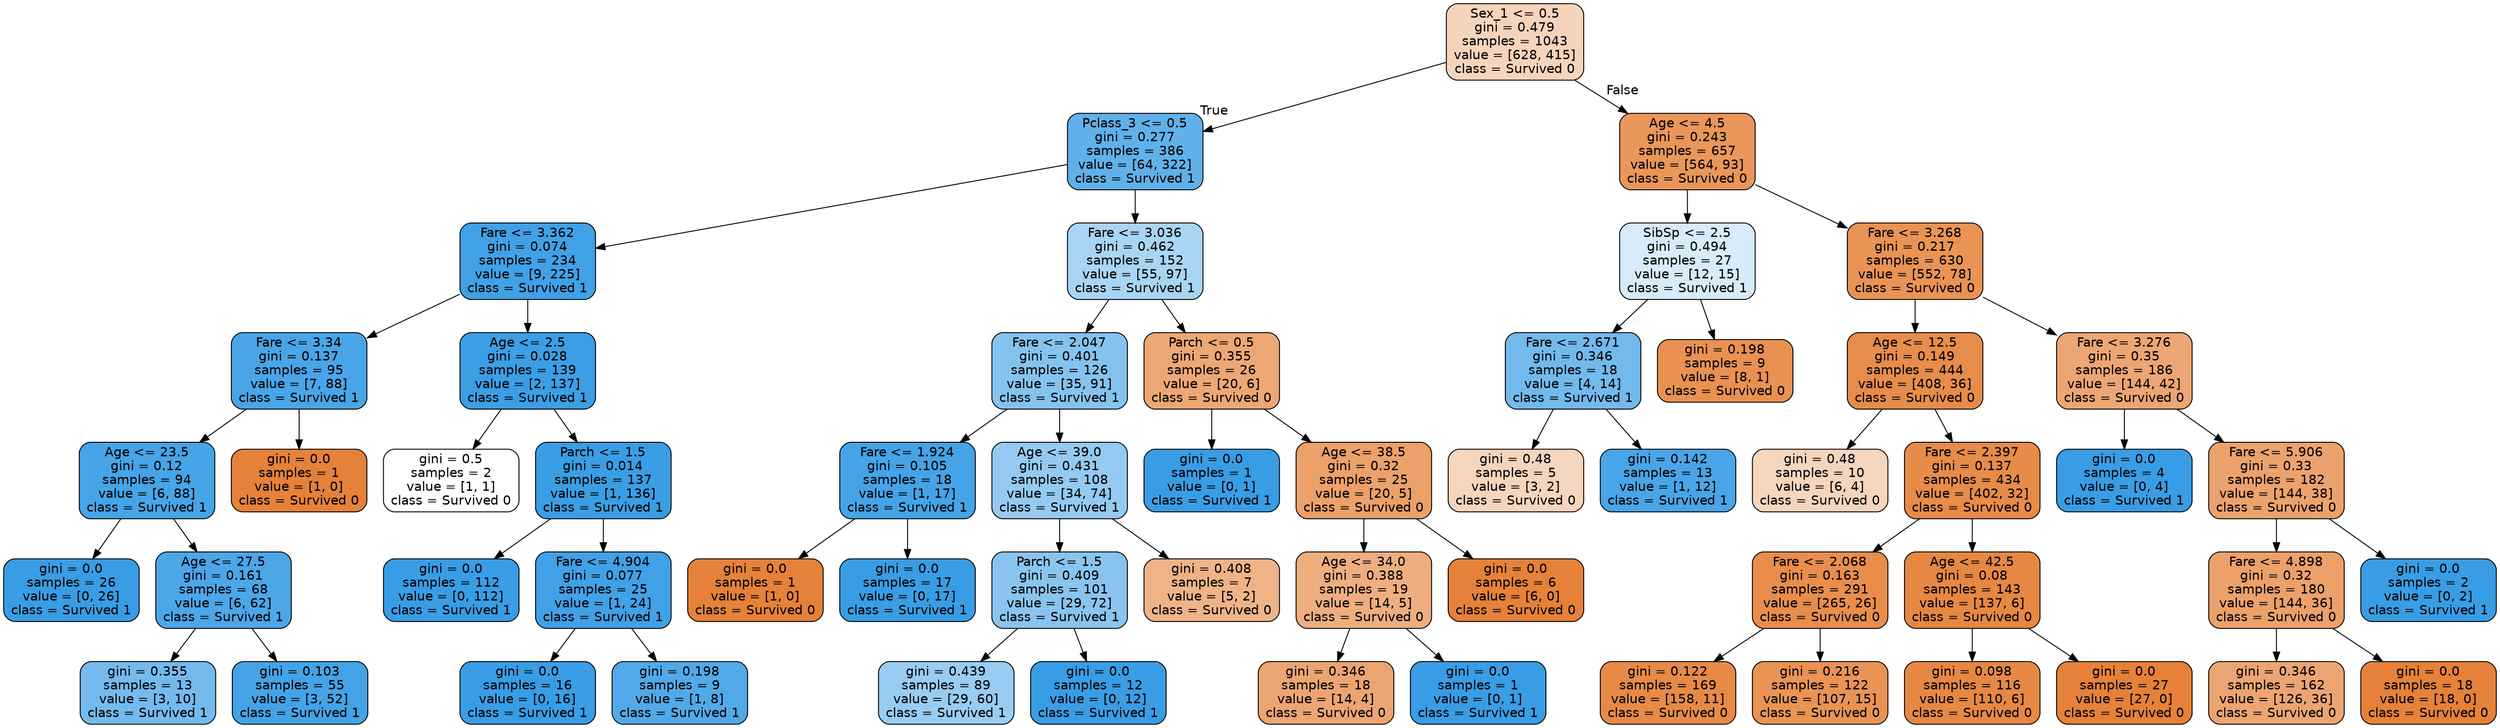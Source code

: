 digraph Tree {
node [shape=box, style="filled, rounded", color="black", fontname=helvetica] ;
edge [fontname=helvetica] ;
0 [label="Sex_1 <= 0.5\ngini = 0.479\nsamples = 1043\nvalue = [628, 415]\nclass = Survived 0", fillcolor="#f6d4bc"] ;
1 [label="Pclass_3 <= 0.5\ngini = 0.277\nsamples = 386\nvalue = [64, 322]\nclass = Survived 1", fillcolor="#60b0ea"] ;
0 -> 1 [labeldistance=2.5, labelangle=45, headlabel="True"] ;
2 [label="Fare <= 3.362\ngini = 0.074\nsamples = 234\nvalue = [9, 225]\nclass = Survived 1", fillcolor="#41a1e6"] ;
1 -> 2 ;
3 [label="Fare <= 3.34\ngini = 0.137\nsamples = 95\nvalue = [7, 88]\nclass = Survived 1", fillcolor="#49a5e7"] ;
2 -> 3 ;
4 [label="Age <= 23.5\ngini = 0.12\nsamples = 94\nvalue = [6, 88]\nclass = Survived 1", fillcolor="#46a4e7"] ;
3 -> 4 ;
5 [label="gini = 0.0\nsamples = 26\nvalue = [0, 26]\nclass = Survived 1", fillcolor="#399de5"] ;
4 -> 5 ;
6 [label="Age <= 27.5\ngini = 0.161\nsamples = 68\nvalue = [6, 62]\nclass = Survived 1", fillcolor="#4ca6e8"] ;
4 -> 6 ;
7 [label="gini = 0.355\nsamples = 13\nvalue = [3, 10]\nclass = Survived 1", fillcolor="#74baed"] ;
6 -> 7 ;
8 [label="gini = 0.103\nsamples = 55\nvalue = [3, 52]\nclass = Survived 1", fillcolor="#44a3e6"] ;
6 -> 8 ;
9 [label="gini = 0.0\nsamples = 1\nvalue = [1, 0]\nclass = Survived 0", fillcolor="#e58139"] ;
3 -> 9 ;
10 [label="Age <= 2.5\ngini = 0.028\nsamples = 139\nvalue = [2, 137]\nclass = Survived 1", fillcolor="#3c9ee5"] ;
2 -> 10 ;
11 [label="gini = 0.5\nsamples = 2\nvalue = [1, 1]\nclass = Survived 0", fillcolor="#ffffff"] ;
10 -> 11 ;
12 [label="Parch <= 1.5\ngini = 0.014\nsamples = 137\nvalue = [1, 136]\nclass = Survived 1", fillcolor="#3a9ee5"] ;
10 -> 12 ;
13 [label="gini = 0.0\nsamples = 112\nvalue = [0, 112]\nclass = Survived 1", fillcolor="#399de5"] ;
12 -> 13 ;
14 [label="Fare <= 4.904\ngini = 0.077\nsamples = 25\nvalue = [1, 24]\nclass = Survived 1", fillcolor="#41a1e6"] ;
12 -> 14 ;
15 [label="gini = 0.0\nsamples = 16\nvalue = [0, 16]\nclass = Survived 1", fillcolor="#399de5"] ;
14 -> 15 ;
16 [label="gini = 0.198\nsamples = 9\nvalue = [1, 8]\nclass = Survived 1", fillcolor="#52a9e8"] ;
14 -> 16 ;
17 [label="Fare <= 3.036\ngini = 0.462\nsamples = 152\nvalue = [55, 97]\nclass = Survived 1", fillcolor="#a9d5f4"] ;
1 -> 17 ;
18 [label="Fare <= 2.047\ngini = 0.401\nsamples = 126\nvalue = [35, 91]\nclass = Survived 1", fillcolor="#85c3ef"] ;
17 -> 18 ;
19 [label="Fare <= 1.924\ngini = 0.105\nsamples = 18\nvalue = [1, 17]\nclass = Survived 1", fillcolor="#45a3e7"] ;
18 -> 19 ;
20 [label="gini = 0.0\nsamples = 1\nvalue = [1, 0]\nclass = Survived 0", fillcolor="#e58139"] ;
19 -> 20 ;
21 [label="gini = 0.0\nsamples = 17\nvalue = [0, 17]\nclass = Survived 1", fillcolor="#399de5"] ;
19 -> 21 ;
22 [label="Age <= 39.0\ngini = 0.431\nsamples = 108\nvalue = [34, 74]\nclass = Survived 1", fillcolor="#94caf1"] ;
18 -> 22 ;
23 [label="Parch <= 1.5\ngini = 0.409\nsamples = 101\nvalue = [29, 72]\nclass = Survived 1", fillcolor="#89c4ef"] ;
22 -> 23 ;
24 [label="gini = 0.439\nsamples = 89\nvalue = [29, 60]\nclass = Survived 1", fillcolor="#99ccf2"] ;
23 -> 24 ;
25 [label="gini = 0.0\nsamples = 12\nvalue = [0, 12]\nclass = Survived 1", fillcolor="#399de5"] ;
23 -> 25 ;
26 [label="gini = 0.408\nsamples = 7\nvalue = [5, 2]\nclass = Survived 0", fillcolor="#efb388"] ;
22 -> 26 ;
27 [label="Parch <= 0.5\ngini = 0.355\nsamples = 26\nvalue = [20, 6]\nclass = Survived 0", fillcolor="#eda774"] ;
17 -> 27 ;
28 [label="gini = 0.0\nsamples = 1\nvalue = [0, 1]\nclass = Survived 1", fillcolor="#399de5"] ;
27 -> 28 ;
29 [label="Age <= 38.5\ngini = 0.32\nsamples = 25\nvalue = [20, 5]\nclass = Survived 0", fillcolor="#eca06a"] ;
27 -> 29 ;
30 [label="Age <= 34.0\ngini = 0.388\nsamples = 19\nvalue = [14, 5]\nclass = Survived 0", fillcolor="#eeae80"] ;
29 -> 30 ;
31 [label="gini = 0.346\nsamples = 18\nvalue = [14, 4]\nclass = Survived 0", fillcolor="#eca572"] ;
30 -> 31 ;
32 [label="gini = 0.0\nsamples = 1\nvalue = [0, 1]\nclass = Survived 1", fillcolor="#399de5"] ;
30 -> 32 ;
33 [label="gini = 0.0\nsamples = 6\nvalue = [6, 0]\nclass = Survived 0", fillcolor="#e58139"] ;
29 -> 33 ;
34 [label="Age <= 4.5\ngini = 0.243\nsamples = 657\nvalue = [564, 93]\nclass = Survived 0", fillcolor="#e9965a"] ;
0 -> 34 [labeldistance=2.5, labelangle=-45, headlabel="False"] ;
35 [label="SibSp <= 2.5\ngini = 0.494\nsamples = 27\nvalue = [12, 15]\nclass = Survived 1", fillcolor="#d7ebfa"] ;
34 -> 35 ;
36 [label="Fare <= 2.671\ngini = 0.346\nsamples = 18\nvalue = [4, 14]\nclass = Survived 1", fillcolor="#72b9ec"] ;
35 -> 36 ;
37 [label="gini = 0.48\nsamples = 5\nvalue = [3, 2]\nclass = Survived 0", fillcolor="#f6d5bd"] ;
36 -> 37 ;
38 [label="gini = 0.142\nsamples = 13\nvalue = [1, 12]\nclass = Survived 1", fillcolor="#49a5e7"] ;
36 -> 38 ;
39 [label="gini = 0.198\nsamples = 9\nvalue = [8, 1]\nclass = Survived 0", fillcolor="#e89152"] ;
35 -> 39 ;
40 [label="Fare <= 3.268\ngini = 0.217\nsamples = 630\nvalue = [552, 78]\nclass = Survived 0", fillcolor="#e99355"] ;
34 -> 40 ;
41 [label="Age <= 12.5\ngini = 0.149\nsamples = 444\nvalue = [408, 36]\nclass = Survived 0", fillcolor="#e78c4a"] ;
40 -> 41 ;
42 [label="gini = 0.48\nsamples = 10\nvalue = [6, 4]\nclass = Survived 0", fillcolor="#f6d5bd"] ;
41 -> 42 ;
43 [label="Fare <= 2.397\ngini = 0.137\nsamples = 434\nvalue = [402, 32]\nclass = Survived 0", fillcolor="#e78b49"] ;
41 -> 43 ;
44 [label="Fare <= 2.068\ngini = 0.163\nsamples = 291\nvalue = [265, 26]\nclass = Survived 0", fillcolor="#e88d4c"] ;
43 -> 44 ;
45 [label="gini = 0.122\nsamples = 169\nvalue = [158, 11]\nclass = Survived 0", fillcolor="#e78a47"] ;
44 -> 45 ;
46 [label="gini = 0.216\nsamples = 122\nvalue = [107, 15]\nclass = Survived 0", fillcolor="#e99355"] ;
44 -> 46 ;
47 [label="Age <= 42.5\ngini = 0.08\nsamples = 143\nvalue = [137, 6]\nclass = Survived 0", fillcolor="#e68742"] ;
43 -> 47 ;
48 [label="gini = 0.098\nsamples = 116\nvalue = [110, 6]\nclass = Survived 0", fillcolor="#e68844"] ;
47 -> 48 ;
49 [label="gini = 0.0\nsamples = 27\nvalue = [27, 0]\nclass = Survived 0", fillcolor="#e58139"] ;
47 -> 49 ;
50 [label="Fare <= 3.276\ngini = 0.35\nsamples = 186\nvalue = [144, 42]\nclass = Survived 0", fillcolor="#eda673"] ;
40 -> 50 ;
51 [label="gini = 0.0\nsamples = 4\nvalue = [0, 4]\nclass = Survived 1", fillcolor="#399de5"] ;
50 -> 51 ;
52 [label="Fare <= 5.906\ngini = 0.33\nsamples = 182\nvalue = [144, 38]\nclass = Survived 0", fillcolor="#eca26d"] ;
50 -> 52 ;
53 [label="Fare <= 4.898\ngini = 0.32\nsamples = 180\nvalue = [144, 36]\nclass = Survived 0", fillcolor="#eca06a"] ;
52 -> 53 ;
54 [label="gini = 0.346\nsamples = 162\nvalue = [126, 36]\nclass = Survived 0", fillcolor="#eca572"] ;
53 -> 54 ;
55 [label="gini = 0.0\nsamples = 18\nvalue = [18, 0]\nclass = Survived 0", fillcolor="#e58139"] ;
53 -> 55 ;
56 [label="gini = 0.0\nsamples = 2\nvalue = [0, 2]\nclass = Survived 1", fillcolor="#399de5"] ;
52 -> 56 ;
}
